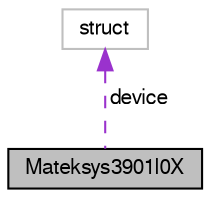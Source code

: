 digraph "Mateksys3901l0X"
{
  edge [fontname="FreeSans",fontsize="10",labelfontname="FreeSans",labelfontsize="10"];
  node [fontname="FreeSans",fontsize="10",shape=record];
  Node1 [label="Mateksys3901l0X",height=0.2,width=0.4,color="black", fillcolor="grey75", style="filled", fontcolor="black"];
  Node2 -> Node1 [dir="back",color="darkorchid3",fontsize="10",style="dashed",label=" device" ,fontname="FreeSans"];
  Node2 [label="struct",height=0.2,width=0.4,color="grey75", fillcolor="white", style="filled"];
}
